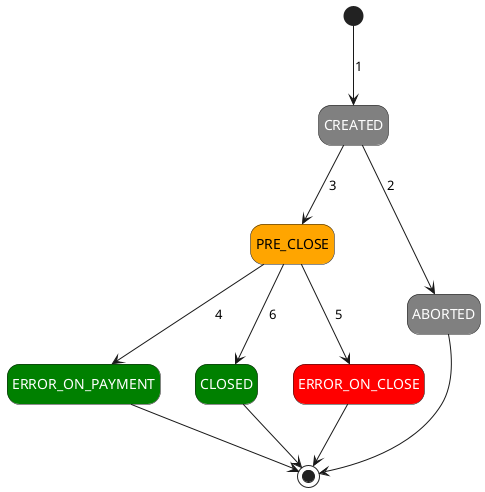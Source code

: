 @startuml
hide empty description

state CREATED          #Gray;text:White
state PRE_CLOSE        #Orange
state ERROR_ON_PAYMENT #Green;text:White
state CLOSED           #Green;text:White
state ERROR_ON_CLOSE   #Red;text:White
state ABORTED          #Gray;text:White

[*]              --> CREATED          : 1
CREATED          --> ABORTED          : 2
CREATED          --> PRE_CLOSE        : 3
PRE_CLOSE        --> ERROR_ON_PAYMENT : 4
PRE_CLOSE        --> ERROR_ON_CLOSE   : 5
PRE_CLOSE        --> CLOSED           : 6
ERROR_ON_PAYMENT --> [*] 
CLOSED           --> [*]
ERROR_ON_CLOSE   --> [*]
ABORTED          --> [*]

@enduml
